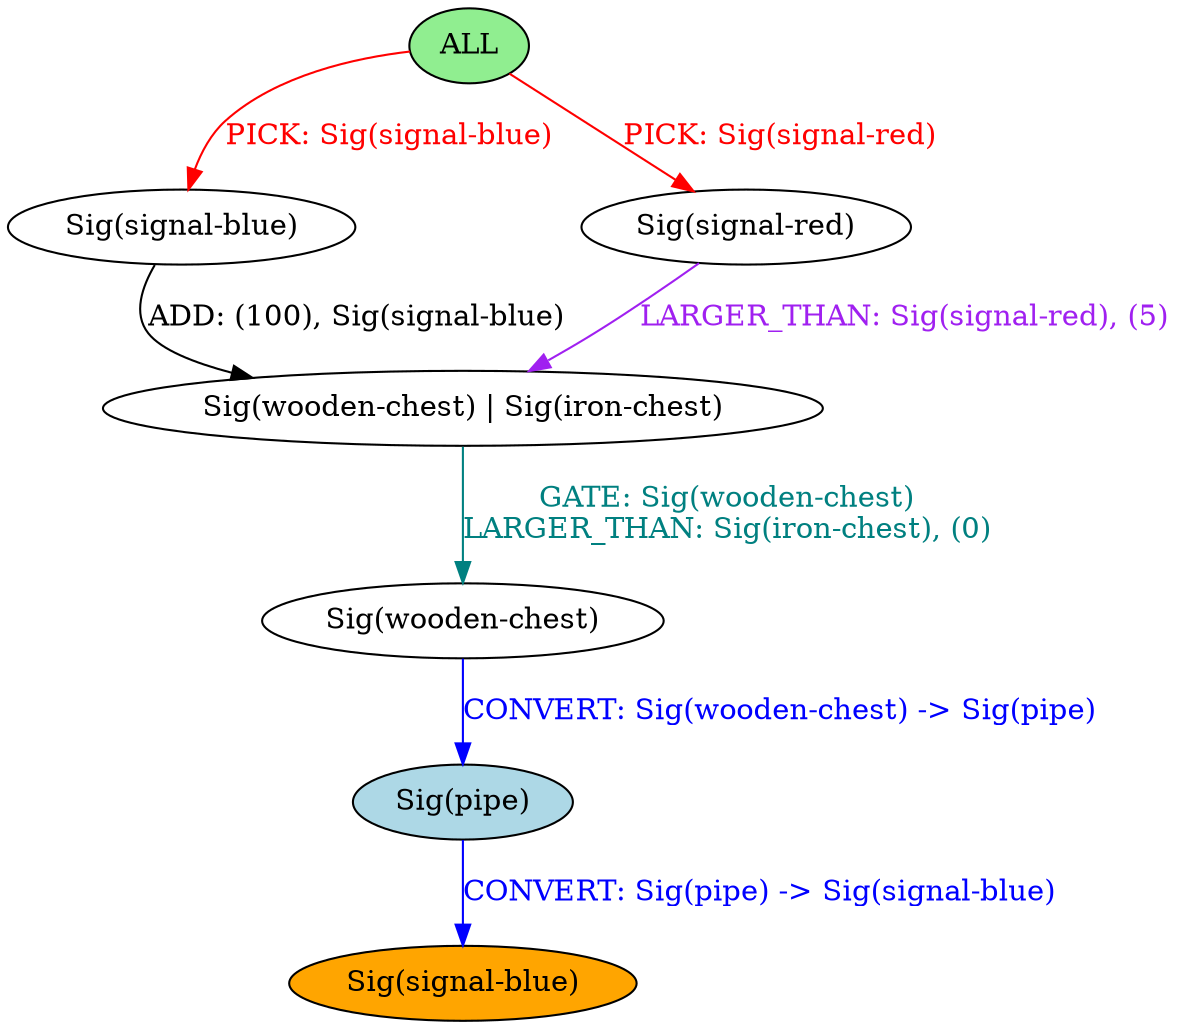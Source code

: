strict digraph {
	nodesep=1
	7	[style=filled fillcolor=white label="Sig(signal-blue)"]
	0	[style=filled fillcolor=lightgreen label="ALL"]
	3	[style=filled fillcolor=white label="Sig(signal-red)"]
	9	[style=filled fillcolor=white label="Sig(wooden-chest)"]
	8	[style=filled fillcolor=white label="Sig(wooden-chest) | Sig(iron-chest)"]
	11	[style=filled fillcolor=orange label="Sig(signal-blue)"]
	10	[style=filled fillcolor=lightblue label="Sig(pipe)"]
	7 -> 8	[label="ADD: (100), Sig(signal-blue)" color=black fontcolor=black]
	0 -> 3	[label="PICK: Sig(signal-red)" color=red fontcolor=red]
	0 -> 7	[label="PICK: Sig(signal-blue)" color=red fontcolor=red]
	3 -> 8	[label="LARGER_THAN: Sig(signal-red), (5)" color=purple fontcolor=purple]
	9 -> 10	[label="CONVERT: Sig(wooden-chest) -> Sig(pipe)" color=blue fontcolor=blue]
	8 -> 9	[label="GATE: Sig(wooden-chest)
LARGER_THAN: Sig(iron-chest), (0)" color=teal fontcolor=teal]
	10 -> 11	[label="CONVERT: Sig(pipe) -> Sig(signal-blue)" color=blue fontcolor=blue]
}

